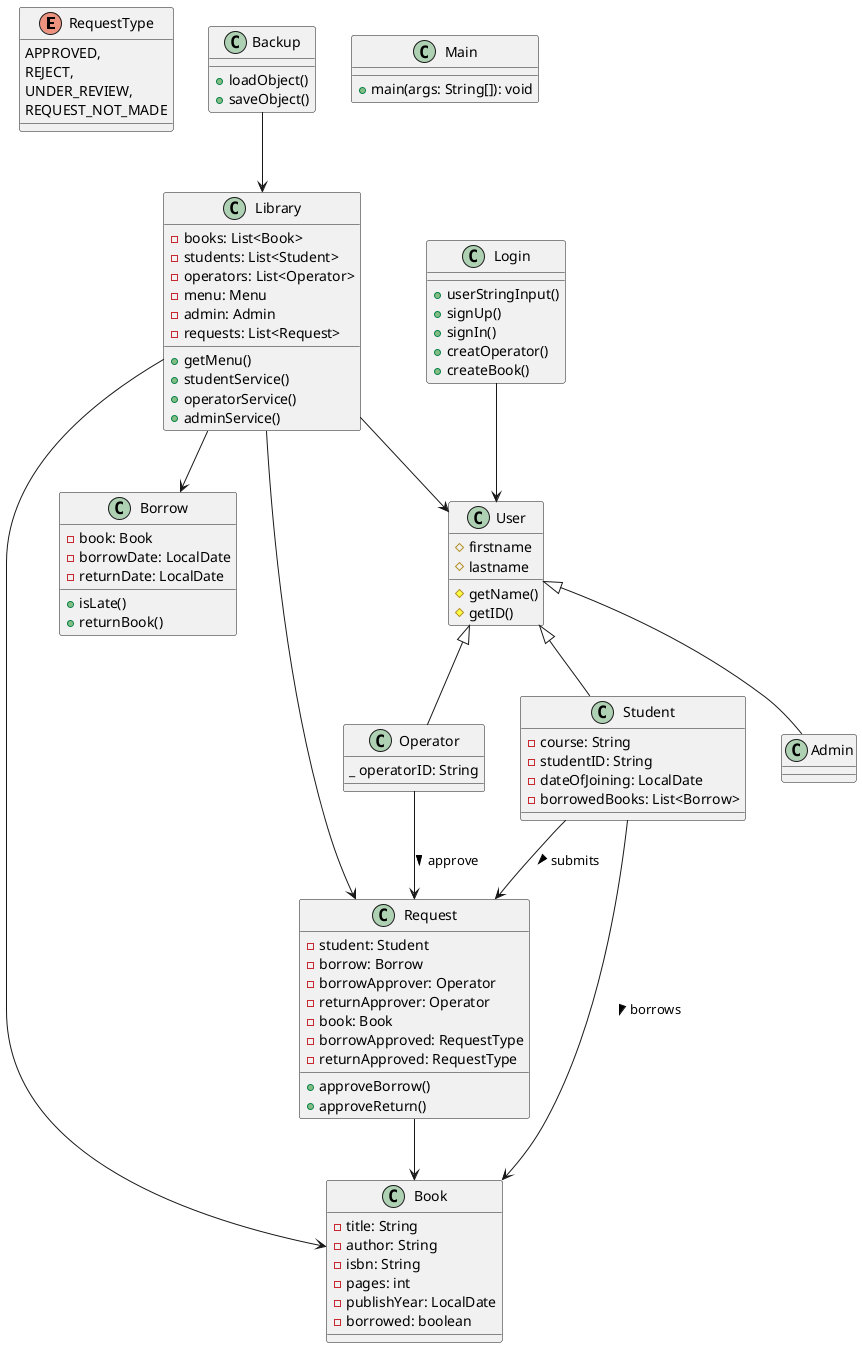 @startuml

' Enum
enum RequestType {
    APPROVED,
    REJECT,
    UNDER_REVIEW,
    REQUEST_NOT_MADE
}

' Abstract Base Class
class User {
  # firstname
  # lastname
  # getName()
  # getID()
}

User <|-- Student
User <|-- Admin
User <|-- Operator

class Student {
  - course: String
  - studentID: String
  - dateOfJoining: LocalDate
  - borrowedBooks: List<Borrow>
}

class Admin

class Operator {
  _ operatorID: String
}

class Book {
  - title: String
  - author: String
  - isbn: String
  - pages: int
  - publishYear: LocalDate
  - borrowed: boolean
}

class Borrow {
  - book: Book
  - borrowDate: LocalDate
  - returnDate: LocalDate
  + isLate()
  + returnBook()
}

class Request {
  - student: Student
  - borrow: Borrow
  - borrowApprover: Operator
  - returnApprover: Operator
  - book: Book
  - borrowApproved: RequestType
  - returnApproved: RequestType
  + approveBorrow()
  + approveReturn()
}

class Library {
  - books: List<Book>
  - students: List<Student>
  - operators: List<Operator>
  - menu: Menu
  - admin: Admin
  - requests: List<Request>
  + getMenu()
  + studentService()
  + operatorService()
  + adminService()
}

class Backup {
  + loadObject()
  + saveObject()
}

class Login {
  + userStringInput()
  + signUp()
  + signIn()
  + creatOperator()
  + createBook()
}

class Main {
  + main(args: String[]): void
}

' Relationships
Student --> Book : borrows >
Student --> Request : submits >
Request --> Book
Operator --> Request : approve >
Library --> Book
Library --> User
Library --> Request
Library --> Borrow
Backup --> Library
Login --> User

@enduml